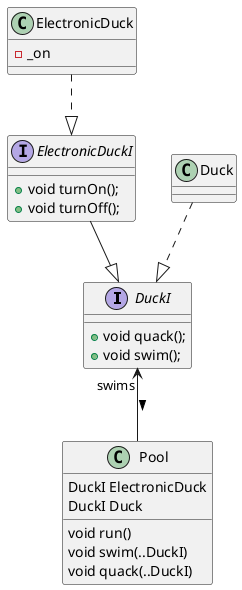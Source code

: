 @startuml
interface DuckI
DuckI :   +void quack();
DuckI  :  +void swim();
interface ElectronicDuckI
ElectronicDuckI : +void turnOn();
ElectronicDuckI : +void turnOff();
Duck ..|>  DuckI
ElectronicDuckI --|>DuckI
ElectronicDuck : -_on
ElectronicDuck ..|> ElectronicDuckI
DuckI<--Pool : "swims">
Pool : void run()
Pool : void swim(..DuckI)
Pool : void quack(..DuckI)
Pool : DuckI ElectronicDuck
Pool : DuckI Duck
@enduml
